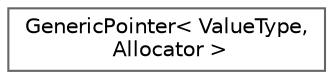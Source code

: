 digraph "Graphical Class Hierarchy"
{
 // LATEX_PDF_SIZE
  bgcolor="transparent";
  edge [fontname=Helvetica,fontsize=10,labelfontname=Helvetica,labelfontsize=10];
  node [fontname=Helvetica,fontsize=10,shape=box,height=0.2,width=0.4];
  rankdir="LR";
  Node0 [id="Node000000",label="GenericPointer\< ValueType,\l Allocator \>",height=0.2,width=0.4,color="grey40", fillcolor="white", style="filled",URL="$class_generic_pointer.html",tooltip="Represents a JSON Pointer. Use Pointer for UTF8 encoding and default allocator."];
}
